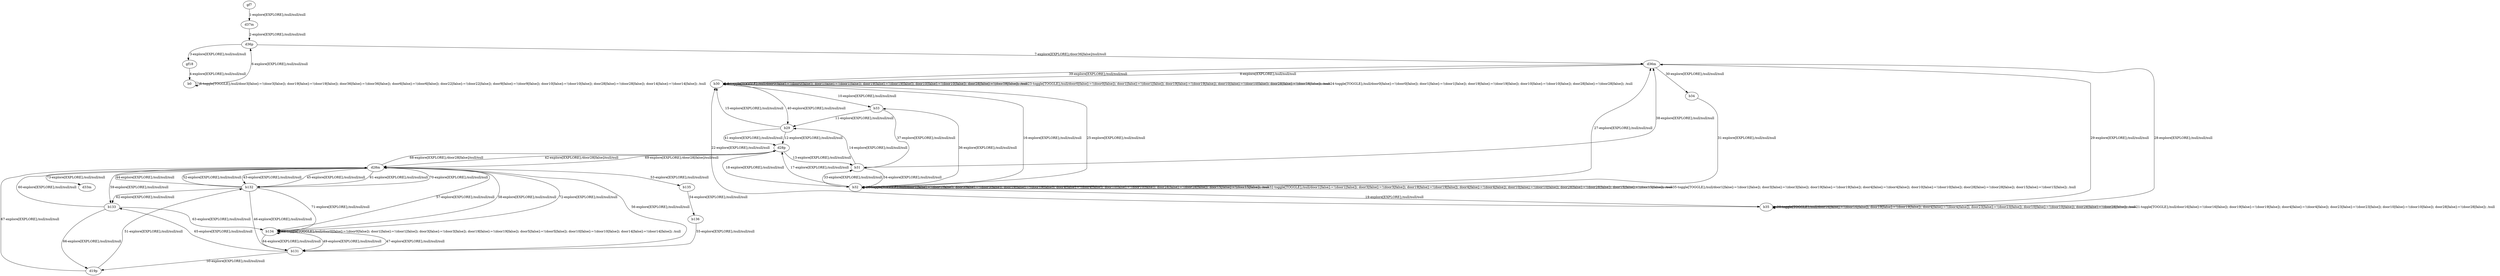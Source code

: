 # Total number of goals covered by this test: 11
# d28m --> b134
# b136 --> b131
# b133 --> d28m
# b133 --> b134
# b132 --> b133
# b132 --> b131
# d28m --> b133
# b135 --> b136
# b35 --> b35
# d19p --> b132
# d19p --> d28m

digraph g {
"gf7" -> "d37m" [label = "1-explore[EXPLORE];/null/null/null"];
"d37m" -> "d36p" [label = "2-explore[EXPLORE];/null/null/null"];
"d36p" -> "gf18" [label = "3-explore[EXPLORE];/null/null/null"];
"gf18" -> "b0" [label = "4-explore[EXPLORE];/null/null/null"];
"b0" -> "b0" [label = "5-toggle[TOGGLE];/null/door3[false]:=!(door3[false]); door19[false]:=!(door19[false]); door36[false]:=!(door36[false]); door6[false]:=!(door6[false]); door22[false]:=!(door22[false]); door9[false]:=!(door9[false]); door10[false]:=!(door10[false]); door28[false]:=!(door28[false]); door14[false]:=!(door14[false]); /null"];
"b0" -> "d36p" [label = "6-explore[EXPLORE];/null/null/null"];
"d36p" -> "d36m" [label = "7-explore[EXPLORE];/door36[false]/null/null"];
"d36m" -> "b30" [label = "8-explore[EXPLORE];/null/null/null"];
"b30" -> "b30" [label = "9-toggle[TOGGLE];/null/door0[false]:=!(door0[false]); door1[false]:=!(door1[false]); door19[false]:=!(door19[false]); door10[false]:=!(door10[false]); door28[false]:=!(door28[false]); /null"];
"b30" -> "b33" [label = "10-explore[EXPLORE];/null/null/null"];
"b33" -> "b29" [label = "11-explore[EXPLORE];/null/null/null"];
"b29" -> "d28p" [label = "12-explore[EXPLORE];/null/null/null"];
"d28p" -> "b31" [label = "13-explore[EXPLORE];/null/null/null"];
"b31" -> "b29" [label = "14-explore[EXPLORE];/null/null/null"];
"b29" -> "b30" [label = "15-explore[EXPLORE];/null/null/null"];
"b30" -> "b32" [label = "16-explore[EXPLORE];/null/null/null"];
"b32" -> "d28p" [label = "17-explore[EXPLORE];/null/null/null"];
"d28p" -> "b32" [label = "18-explore[EXPLORE];/null/null/null"];
"b32" -> "b35" [label = "19-explore[EXPLORE];/null/null/null"];
"b35" -> "b35" [label = "20-toggle[TOGGLE];/null/door16[false]:=!(door16[false]); door19[false]:=!(door19[false]); door4[false]:=!(door4[false]); door23[false]:=!(door23[false]); door10[false]:=!(door10[false]); door28[false]:=!(door28[false]); /null"];
"b35" -> "b35" [label = "21-toggle[TOGGLE];/null/door16[false]:=!(door16[false]); door19[false]:=!(door19[false]); door4[false]:=!(door4[false]); door23[false]:=!(door23[false]); door10[false]:=!(door10[false]); door28[false]:=!(door28[false]); /null"];
"b35" -> "b30" [label = "22-explore[EXPLORE];/null/null/null"];
"b30" -> "b30" [label = "23-toggle[TOGGLE];/null/door0[false]:=!(door0[false]); door1[false]:=!(door1[false]); door19[false]:=!(door19[false]); door10[false]:=!(door10[false]); door28[false]:=!(door28[false]); /null"];
"b30" -> "b30" [label = "24-toggle[TOGGLE];/null/door0[false]:=!(door0[false]); door1[false]:=!(door1[false]); door19[false]:=!(door19[false]); door10[false]:=!(door10[false]); door28[false]:=!(door28[false]); /null"];
"b30" -> "b32" [label = "25-explore[EXPLORE];/null/null/null"];
"b32" -> "b32" [label = "26-toggle[TOGGLE];/null/door1[false]:=!(door1[false]); door3[false]:=!(door3[false]); door19[false]:=!(door19[false]); door4[false]:=!(door4[false]); door10[false]:=!(door10[false]); door28[false]:=!(door28[false]); door15[false]:=!(door15[false]); /null"];
"b32" -> "d36m" [label = "27-explore[EXPLORE];/null/null/null"];
"d36m" -> "b35" [label = "28-explore[EXPLORE];/null/null/null"];
"b35" -> "d36m" [label = "29-explore[EXPLORE];/null/null/null"];
"d36m" -> "b34" [label = "30-explore[EXPLORE];/null/null/null"];
"b34" -> "b32" [label = "31-explore[EXPLORE];/null/null/null"];
"b32" -> "b32" [label = "32-toggle[TOGGLE];/null/door1[false]:=!(door1[false]); door3[false]:=!(door3[false]); door19[false]:=!(door19[false]); door4[false]:=!(door4[false]); door10[false]:=!(door10[false]); door28[false]:=!(door28[false]); door15[false]:=!(door15[false]); /null"];
"b32" -> "b31" [label = "33-explore[EXPLORE];/null/null/null"];
"b31" -> "b32" [label = "34-explore[EXPLORE];/null/null/null"];
"b32" -> "b32" [label = "35-toggle[TOGGLE];/null/door1[false]:=!(door1[false]); door3[false]:=!(door3[false]); door19[false]:=!(door19[false]); door4[false]:=!(door4[false]); door10[false]:=!(door10[false]); door28[false]:=!(door28[false]); door15[false]:=!(door15[false]); /null"];
"b32" -> "b33" [label = "36-explore[EXPLORE];/null/null/null"];
"b33" -> "b31" [label = "37-explore[EXPLORE];/null/null/null"];
"b31" -> "d36m" [label = "38-explore[EXPLORE];/null/null/null"];
"d36m" -> "b30" [label = "39-explore[EXPLORE];/null/null/null"];
"b30" -> "b29" [label = "40-explore[EXPLORE];/null/null/null"];
"b29" -> "d28p" [label = "41-explore[EXPLORE];/null/null/null"];
"d28p" -> "d28m" [label = "42-explore[EXPLORE];/door28[false]/null/null"];
"d28m" -> "b132" [label = "43-explore[EXPLORE];/null/null/null"];
"b132" -> "d28m" [label = "44-explore[EXPLORE];/null/null/null"];
"d28m" -> "b132" [label = "45-explore[EXPLORE];/null/null/null"];
"b132" -> "b131" [label = "46-explore[EXPLORE];/null/null/null"];
"b131" -> "b134" [label = "47-explore[EXPLORE];/null/null/null"];
"b134" -> "b134" [label = "48-toggle[TOGGLE];/null/door0[false]:=!(door0[false]); door1[false]:=!(door1[false]); door3[false]:=!(door3[false]); door19[false]:=!(door19[false]); door5[false]:=!(door5[false]); door10[false]:=!(door10[false]); door14[false]:=!(door14[false]); /null"];
"b134" -> "b131" [label = "49-explore[EXPLORE];/null/null/null"];
"b131" -> "d19p" [label = "50-explore[EXPLORE];/null/null/null"];
"d19p" -> "b132" [label = "51-explore[EXPLORE];/null/null/null"];
"b132" -> "d28m" [label = "52-explore[EXPLORE];/null/null/null"];
"d28m" -> "b135" [label = "53-explore[EXPLORE];/null/null/null"];
"b135" -> "b136" [label = "54-explore[EXPLORE];/null/null/null"];
"b136" -> "b131" [label = "55-explore[EXPLORE];/null/null/null"];
"b131" -> "d28m" [label = "56-explore[EXPLORE];/null/null/null"];
"d28m" -> "b134" [label = "57-explore[EXPLORE];/null/null/null"];
"b134" -> "d28m" [label = "58-explore[EXPLORE];/null/null/null"];
"d28m" -> "b133" [label = "59-explore[EXPLORE];/null/null/null"];
"b133" -> "d28m" [label = "60-explore[EXPLORE];/null/null/null"];
"d28m" -> "b132" [label = "61-explore[EXPLORE];/null/null/null"];
"b132" -> "b133" [label = "62-explore[EXPLORE];/null/null/null"];
"b133" -> "b134" [label = "63-explore[EXPLORE];/null/null/null"];
"b134" -> "b131" [label = "64-explore[EXPLORE];/null/null/null"];
"b131" -> "b133" [label = "65-explore[EXPLORE];/null/null/null"];
"b133" -> "d19p" [label = "66-explore[EXPLORE];/null/null/null"];
"d19p" -> "d28m" [label = "67-explore[EXPLORE];/null/null/null"];
"d28m" -> "d28p" [label = "68-explore[EXPLORE];/door28[false]/null/null"];
"d28p" -> "d28m" [label = "69-explore[EXPLORE];/door28[false]/null/null"];
"d28m" -> "b132" [label = "70-explore[EXPLORE];/null/null/null"];
"b132" -> "b134" [label = "71-explore[EXPLORE];/null/null/null"];
"b134" -> "d28m" [label = "72-explore[EXPLORE];/null/null/null"];
"d28m" -> "d33m" [label = "73-explore[EXPLORE];/null/null/null"];
}
